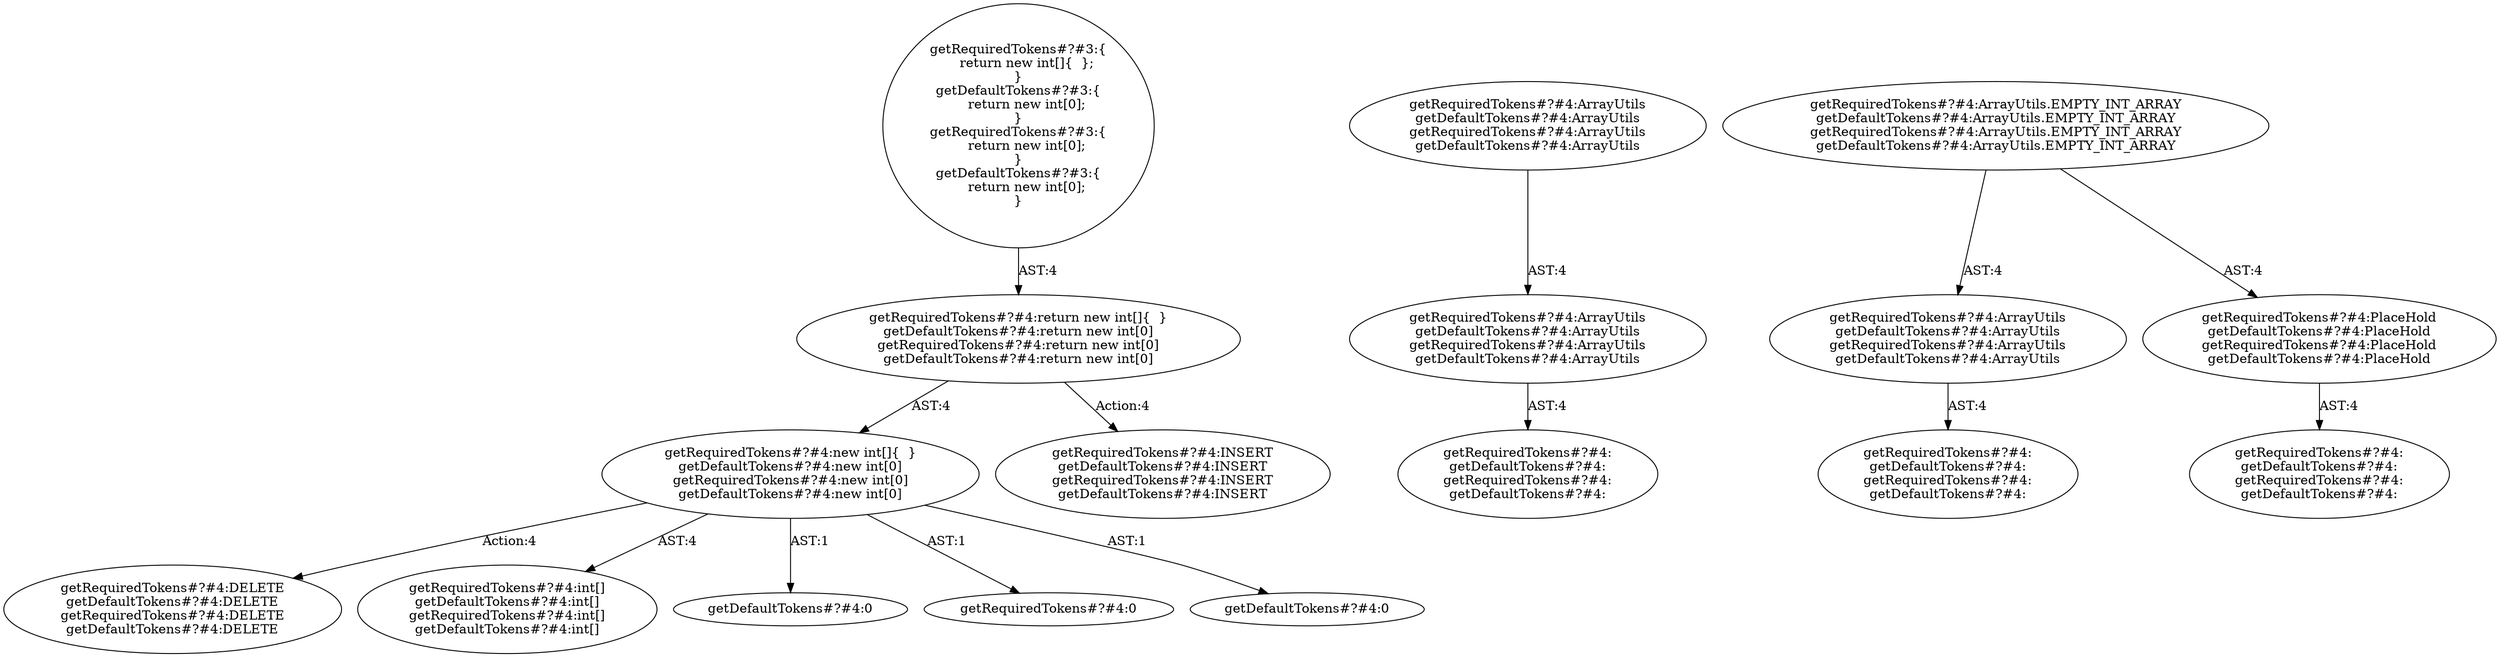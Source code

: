 digraph "Pattern" {
0 [label="getRequiredTokens#?#4:DELETE
getDefaultTokens#?#4:DELETE
getRequiredTokens#?#4:DELETE
getDefaultTokens#?#4:DELETE" shape=ellipse]
1 [label="getRequiredTokens#?#4:new int[]\{  \}
getDefaultTokens#?#4:new int[0]
getRequiredTokens#?#4:new int[0]
getDefaultTokens#?#4:new int[0]" shape=ellipse]
2 [label="getRequiredTokens#?#4:return new int[]\{  \}
getDefaultTokens#?#4:return new int[0]
getRequiredTokens#?#4:return new int[0]
getDefaultTokens#?#4:return new int[0]" shape=ellipse]
3 [label="getRequiredTokens#?#3:\{
    return new int[]\{  \};
\}
getDefaultTokens#?#3:\{
    return new int[0];
\}
getRequiredTokens#?#3:\{
    return new int[0];
\}
getDefaultTokens#?#3:\{
    return new int[0];
\}" shape=ellipse]
4 [label="getRequiredTokens#?#4:INSERT
getDefaultTokens#?#4:INSERT
getRequiredTokens#?#4:INSERT
getDefaultTokens#?#4:INSERT" shape=ellipse]
5 [label="getRequiredTokens#?#4:ArrayUtils
getDefaultTokens#?#4:ArrayUtils
getRequiredTokens#?#4:ArrayUtils
getDefaultTokens#?#4:ArrayUtils" shape=ellipse]
6 [label="getRequiredTokens#?#4:ArrayUtils
getDefaultTokens#?#4:ArrayUtils
getRequiredTokens#?#4:ArrayUtils
getDefaultTokens#?#4:ArrayUtils" shape=ellipse]
7 [label="getRequiredTokens#?#4:
getDefaultTokens#?#4:
getRequiredTokens#?#4:
getDefaultTokens#?#4:" shape=ellipse]
8 [label="getRequiredTokens#?#4:ArrayUtils.EMPTY_INT_ARRAY
getDefaultTokens#?#4:ArrayUtils.EMPTY_INT_ARRAY
getRequiredTokens#?#4:ArrayUtils.EMPTY_INT_ARRAY
getDefaultTokens#?#4:ArrayUtils.EMPTY_INT_ARRAY" shape=ellipse]
9 [label="getRequiredTokens#?#4:ArrayUtils
getDefaultTokens#?#4:ArrayUtils
getRequiredTokens#?#4:ArrayUtils
getDefaultTokens#?#4:ArrayUtils" shape=ellipse]
10 [label="getRequiredTokens#?#4:
getDefaultTokens#?#4:
getRequiredTokens#?#4:
getDefaultTokens#?#4:" shape=ellipse]
11 [label="getRequiredTokens#?#4:PlaceHold
getDefaultTokens#?#4:PlaceHold
getRequiredTokens#?#4:PlaceHold
getDefaultTokens#?#4:PlaceHold" shape=ellipse]
12 [label="getRequiredTokens#?#4:
getDefaultTokens#?#4:
getRequiredTokens#?#4:
getDefaultTokens#?#4:" shape=ellipse]
13 [label="getRequiredTokens#?#4:int[]
getDefaultTokens#?#4:int[]
getRequiredTokens#?#4:int[]
getDefaultTokens#?#4:int[]" shape=ellipse]
14 [label="getDefaultTokens#?#4:0" shape=ellipse]
15 [label="getRequiredTokens#?#4:0" shape=ellipse]
16 [label="getDefaultTokens#?#4:0" shape=ellipse]
1 -> 0 [label="Action:4"];
1 -> 13 [label="AST:4"];
1 -> 14 [label="AST:1"];
1 -> 15 [label="AST:1"];
1 -> 16 [label="AST:1"];
2 -> 1 [label="AST:4"];
2 -> 4 [label="Action:4"];
3 -> 2 [label="AST:4"];
5 -> 6 [label="AST:4"];
6 -> 7 [label="AST:4"];
8 -> 9 [label="AST:4"];
8 -> 11 [label="AST:4"];
9 -> 10 [label="AST:4"];
11 -> 12 [label="AST:4"];
}